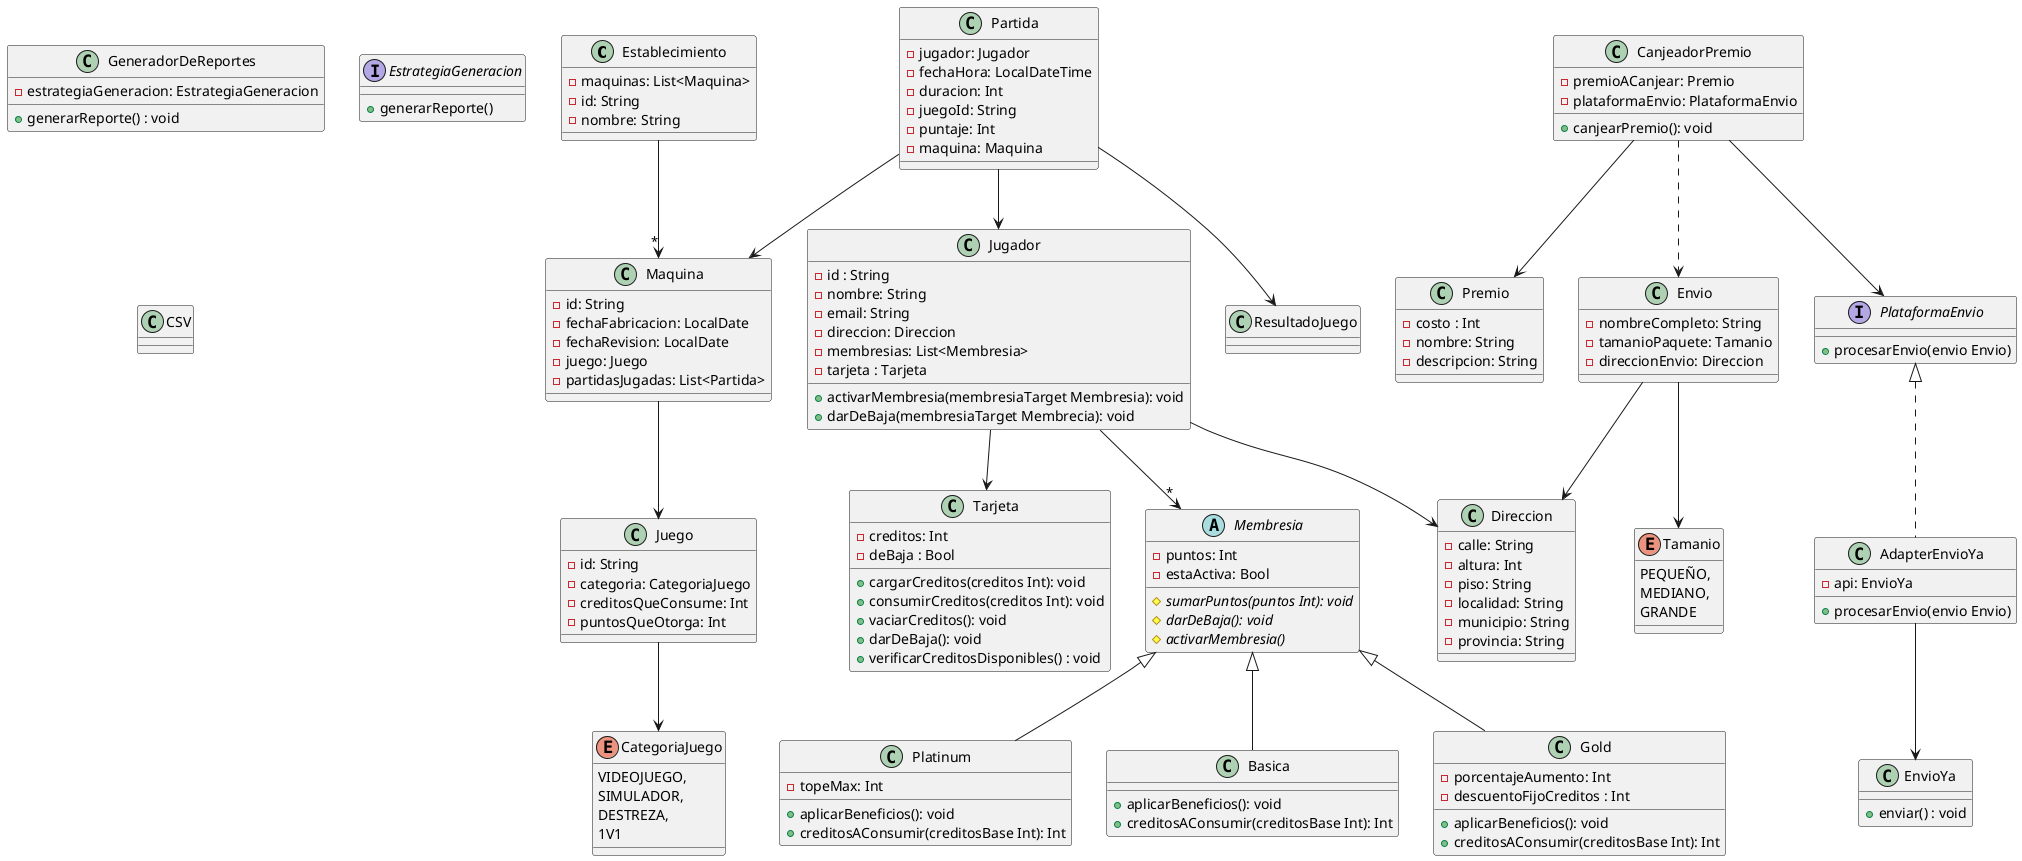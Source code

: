 @startuml gametrack

class Establecimiento{
    - maquinas: List<Maquina>
    - id: String
    - nombre: String
}

class Jugador{
    - id : String
    - nombre: String
    - email: String
    - direccion: Direccion
    - membresias: List<Membresia>
    - tarjeta : Tarjeta

    
    + activarMembresia(membresiaTarget Membresia): void
    + darDeBaja(membresiaTarget Membrecia): void
}

class Direccion{
    - calle: String
    - altura: Int
    - piso: String
    - localidad: String
    - municipio: String
    - provincia: String
}

class Tarjeta{
    - creditos: Int
    - deBaja : Bool

    + cargarCreditos(creditos Int): void
    + consumirCreditos(creditos Int): void
    + vaciarCreditos(): void
    + darDeBaja(): void
    + verificarCreditosDisponibles() : void
}

abstract class Membresia{
    - puntos: Int
    - estaActiva: Bool
    # {abstract} sumarPuntos(puntos Int): void
    # {abstract} darDeBaja(): void
    # {abstract} activarMembresia()
}

class Basica extends Membresia{
    + aplicarBeneficios(): void
    + creditosAConsumir(creditosBase Int): Int
}

class Gold extends Membresia{
    - porcentajeAumento: Int
    - descuentoFijoCreditos : Int
    + aplicarBeneficios(): void
    + creditosAConsumir(creditosBase Int): Int
}

class Platinum extends Membresia{
    - topeMax: Int
    + aplicarBeneficios(): void
    + creditosAConsumir(creditosBase Int): Int
}

class Maquina{
    - id: String
    - fechaFabricacion: LocalDate
    - fechaRevision: LocalDate
    - juego: Juego
    - partidasJugadas: List<Partida>
}

class Juego{
    - id: String
    - categoria: CategoriaJuego
    - creditosQueConsume: Int
    - puntosQueOtorga: Int
}

enum CategoriaJuego{
    VIDEOJUEGO,
    SIMULADOR,
    DESTREZA,
    1V1
}

class Partida{
    -jugador: Jugador
    -fechaHora: LocalDateTime
    -duracion: Int
    -juegoId: String
    -puntaje: Int
    -maquina: Maquina
}

class Premio{
    - costo : Int  
    - nombre: String
    - descripcion: String
}

class CanjeadorPremio{
    - premioACanjear: Premio
    - plataformaEnvio: PlataformaEnvio

    + canjearPremio(): void
}

interface PlataformaEnvio{
    + procesarEnvio(envio Envio)
}

class AdapterEnvioYa implements PlataformaEnvio{
    - api: EnvioYa
    + procesarEnvio(envio Envio)
}

class EnvioYa{
    + enviar() : void
}

class Envio{
    - nombreCompleto: String
    - tamanioPaquete: Tamanio
    - direccionEnvio: Direccion
}

enum Tamanio{
    PEQUEÑO,
    MEDIANO,
    GRANDE
}

class GeneradorDeReportes{
    - estrategiaGeneracion: EstrategiaGeneracion

    + generarReporte() : void
}

interface EstrategiaGeneracion{
    +generarReporte()
}

class CSV

Jugador --> Tarjeta
Jugador --> Direccion
Jugador --> "*" Membresia
Establecimiento --> "*" Maquina
Maquina --> Juego
Partida --> Jugador
Partida --> ResultadoJuego
Partida --> Maquina
Juego --> CategoriaJuego
CanjeadorPremio --> Premio
CanjeadorPremio --> PlataformaEnvio
Envio --> Direccion
Envio --> Tamanio
AdapterEnvioYa --> EnvioYa
CanjeadorPremio ..> Envio



@enduml